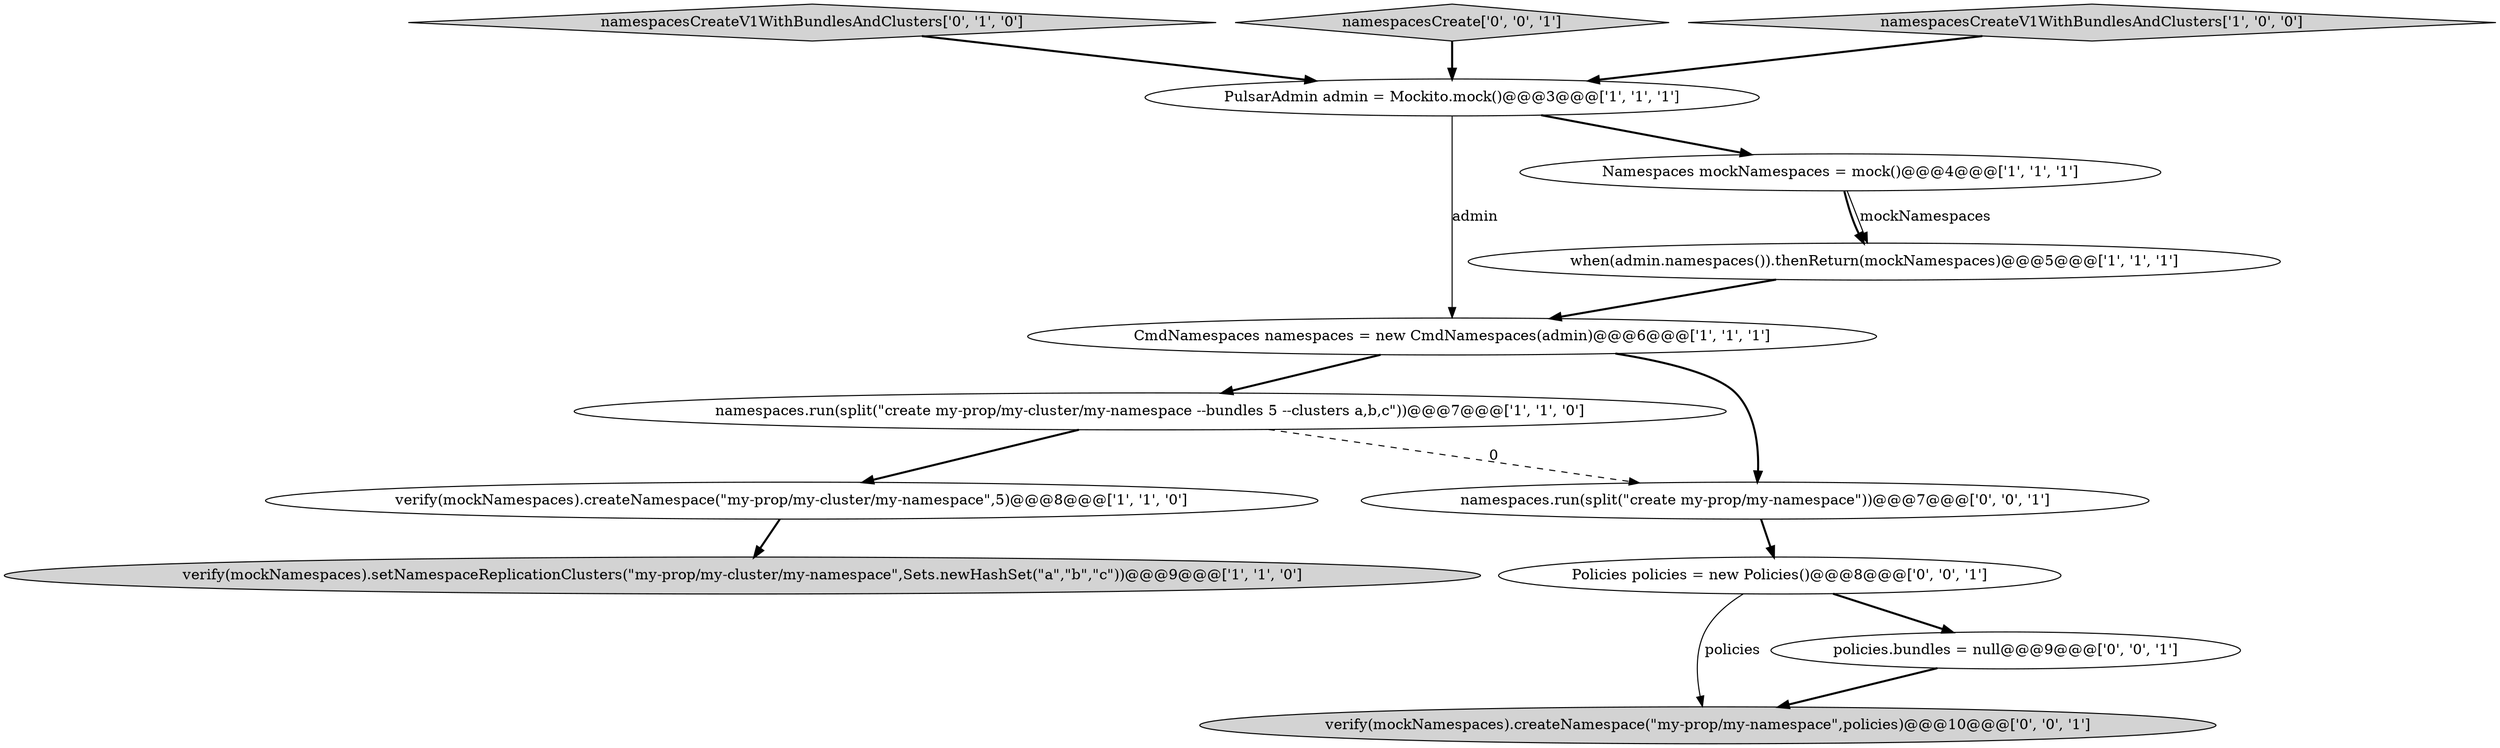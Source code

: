 digraph {
13 [style = filled, label = "verify(mockNamespaces).createNamespace(\"my-prop/my-namespace\",policies)@@@10@@@['0', '0', '1']", fillcolor = lightgray, shape = ellipse image = "AAA0AAABBB3BBB"];
11 [style = filled, label = "Policies policies = new Policies()@@@8@@@['0', '0', '1']", fillcolor = white, shape = ellipse image = "AAA0AAABBB3BBB"];
4 [style = filled, label = "namespaces.run(split(\"create my-prop/my-cluster/my-namespace --bundles 5 --clusters a,b,c\"))@@@7@@@['1', '1', '0']", fillcolor = white, shape = ellipse image = "AAA0AAABBB1BBB"];
1 [style = filled, label = "verify(mockNamespaces).setNamespaceReplicationClusters(\"my-prop/my-cluster/my-namespace\",Sets.newHashSet(\"a\",\"b\",\"c\"))@@@9@@@['1', '1', '0']", fillcolor = lightgray, shape = ellipse image = "AAA0AAABBB1BBB"];
3 [style = filled, label = "when(admin.namespaces()).thenReturn(mockNamespaces)@@@5@@@['1', '1', '1']", fillcolor = white, shape = ellipse image = "AAA0AAABBB1BBB"];
8 [style = filled, label = "namespacesCreateV1WithBundlesAndClusters['0', '1', '0']", fillcolor = lightgray, shape = diamond image = "AAA0AAABBB2BBB"];
0 [style = filled, label = "verify(mockNamespaces).createNamespace(\"my-prop/my-cluster/my-namespace\",5)@@@8@@@['1', '1', '0']", fillcolor = white, shape = ellipse image = "AAA0AAABBB1BBB"];
5 [style = filled, label = "CmdNamespaces namespaces = new CmdNamespaces(admin)@@@6@@@['1', '1', '1']", fillcolor = white, shape = ellipse image = "AAA0AAABBB1BBB"];
12 [style = filled, label = "namespaces.run(split(\"create my-prop/my-namespace\"))@@@7@@@['0', '0', '1']", fillcolor = white, shape = ellipse image = "AAA0AAABBB3BBB"];
10 [style = filled, label = "namespacesCreate['0', '0', '1']", fillcolor = lightgray, shape = diamond image = "AAA0AAABBB3BBB"];
7 [style = filled, label = "namespacesCreateV1WithBundlesAndClusters['1', '0', '0']", fillcolor = lightgray, shape = diamond image = "AAA0AAABBB1BBB"];
6 [style = filled, label = "Namespaces mockNamespaces = mock()@@@4@@@['1', '1', '1']", fillcolor = white, shape = ellipse image = "AAA0AAABBB1BBB"];
9 [style = filled, label = "policies.bundles = null@@@9@@@['0', '0', '1']", fillcolor = white, shape = ellipse image = "AAA0AAABBB3BBB"];
2 [style = filled, label = "PulsarAdmin admin = Mockito.mock()@@@3@@@['1', '1', '1']", fillcolor = white, shape = ellipse image = "AAA0AAABBB1BBB"];
6->3 [style = bold, label=""];
10->2 [style = bold, label=""];
3->5 [style = bold, label=""];
4->12 [style = dashed, label="0"];
8->2 [style = bold, label=""];
5->12 [style = bold, label=""];
11->9 [style = bold, label=""];
6->3 [style = solid, label="mockNamespaces"];
11->13 [style = solid, label="policies"];
7->2 [style = bold, label=""];
2->6 [style = bold, label=""];
0->1 [style = bold, label=""];
2->5 [style = solid, label="admin"];
5->4 [style = bold, label=""];
4->0 [style = bold, label=""];
9->13 [style = bold, label=""];
12->11 [style = bold, label=""];
}
